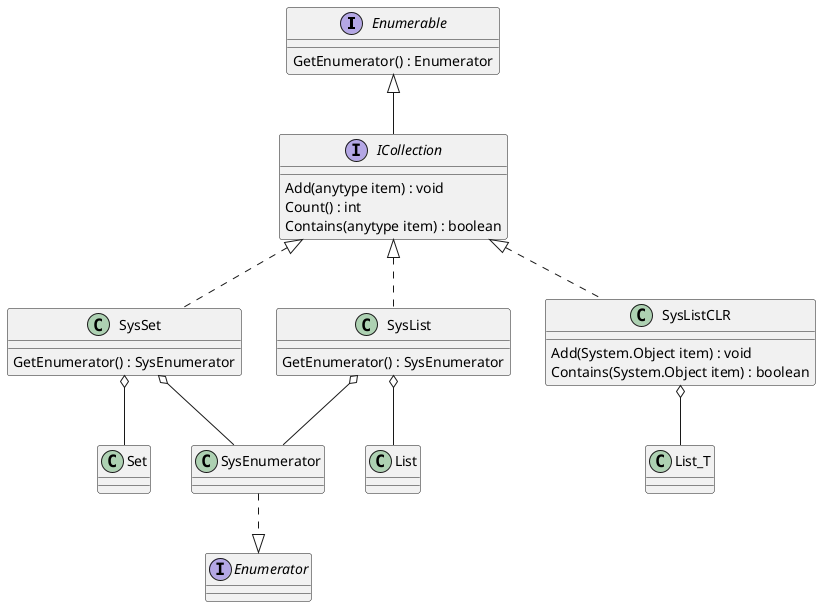 @startuml "ICollection"

interface Enumerable{
    GetEnumerator() : Enumerator
}

interface ICollection{
    Add(anytype item) : void
    Count() : int
    Contains(anytype item) : boolean
}
Enumerable <|-- ICollection

class SysSet{
    GetEnumerator() : SysEnumerator
}
ICollection <|.. SysSet

class Set{
}
SysSet o-- Set

class SysList{
    GetEnumerator() : SysEnumerator
}
ICollection <|.. SysList

class List{
}
SysList o-- List

class SysEnumerator{
}
SysList o-- SysEnumerator
SysSet o-- SysEnumerator

interface Enumerator{
}
SysEnumerator ..|> Enumerator

class SysListCLR{
    Add(System.Object item) : void
    Contains(System.Object item) : boolean
}
ICollection <|.. SysListCLR

class List_T{
}
SysListCLR o-- List_T

@enduml